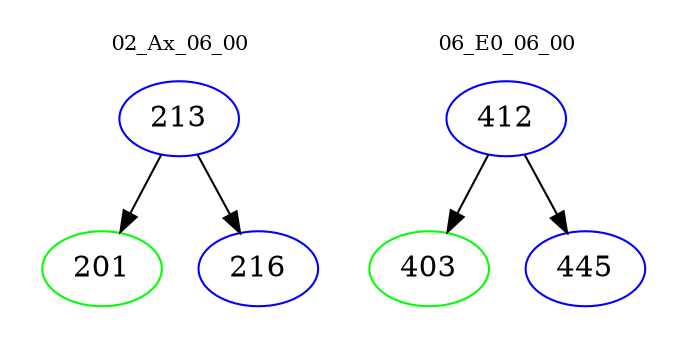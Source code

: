 digraph{
subgraph cluster_0 {
color = white
label = "02_Ax_06_00";
fontsize=10;
T0_213 [label="213", color="blue"]
T0_213 -> T0_201 [color="black"]
T0_201 [label="201", color="green"]
T0_213 -> T0_216 [color="black"]
T0_216 [label="216", color="blue"]
}
subgraph cluster_1 {
color = white
label = "06_E0_06_00";
fontsize=10;
T1_412 [label="412", color="blue"]
T1_412 -> T1_403 [color="black"]
T1_403 [label="403", color="green"]
T1_412 -> T1_445 [color="black"]
T1_445 [label="445", color="blue"]
}
}
